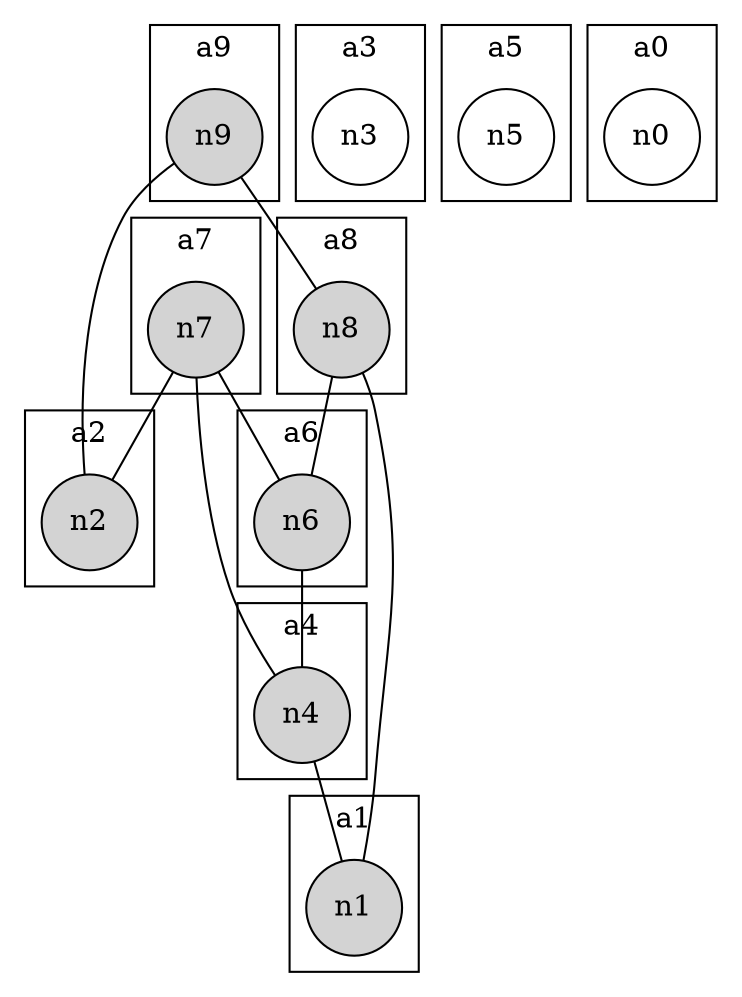 graph {
	node [shape = "circle"];
	subgraph cluster_a1 {
		label = a1;
		n1 [style="filled"];
	}
	subgraph cluster_a2 {
		label = a2;
		n2 [style="filled"];
	}
	subgraph cluster_a3 {
		label = a3;
		n3;
	}
	subgraph cluster_a4 {
		label = a4;
		n4 [style="filled"];
	}
	subgraph cluster_a5 {
		label = a5;
		n5;
	}
	subgraph cluster_a6 {
		label = a6;
		n6 [style="filled"];
	}
	subgraph cluster_a7 {
		label = a7;
		n7 [style="filled"];
	}
	subgraph cluster_a8 {
		label = a8;
		n8 [style="filled"];
	}
	subgraph cluster_a9 {
		label = a9;
		n9 [style="filled"];
	}
	subgraph cluster_a0 {
		label = a0;
		n0;
	}


	n4 -- n1;
	n6 -- n4;
	n7 -- n2;
	n7 -- n4;
	n7 -- n6;
	n8 -- n1;
	n8 -- n6;
	n9 -- n2;
	n9 -- n8;
}

